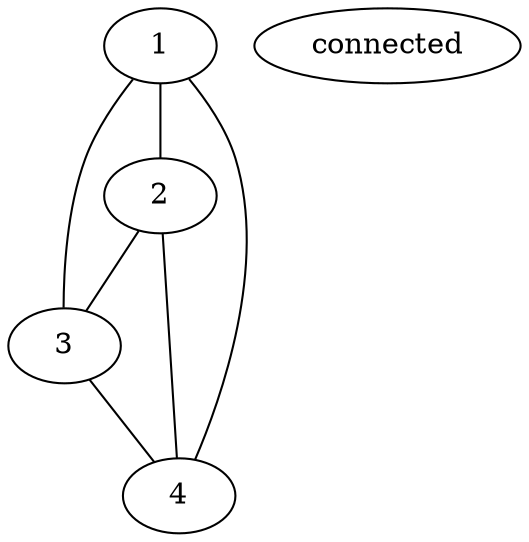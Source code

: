 graph Grah {
1
2
3
4
1 -- 2
1 -- 3
1 -- 4
2 -- 3
2 -- 4
3 -- 4
0 [label = " connected "]
}